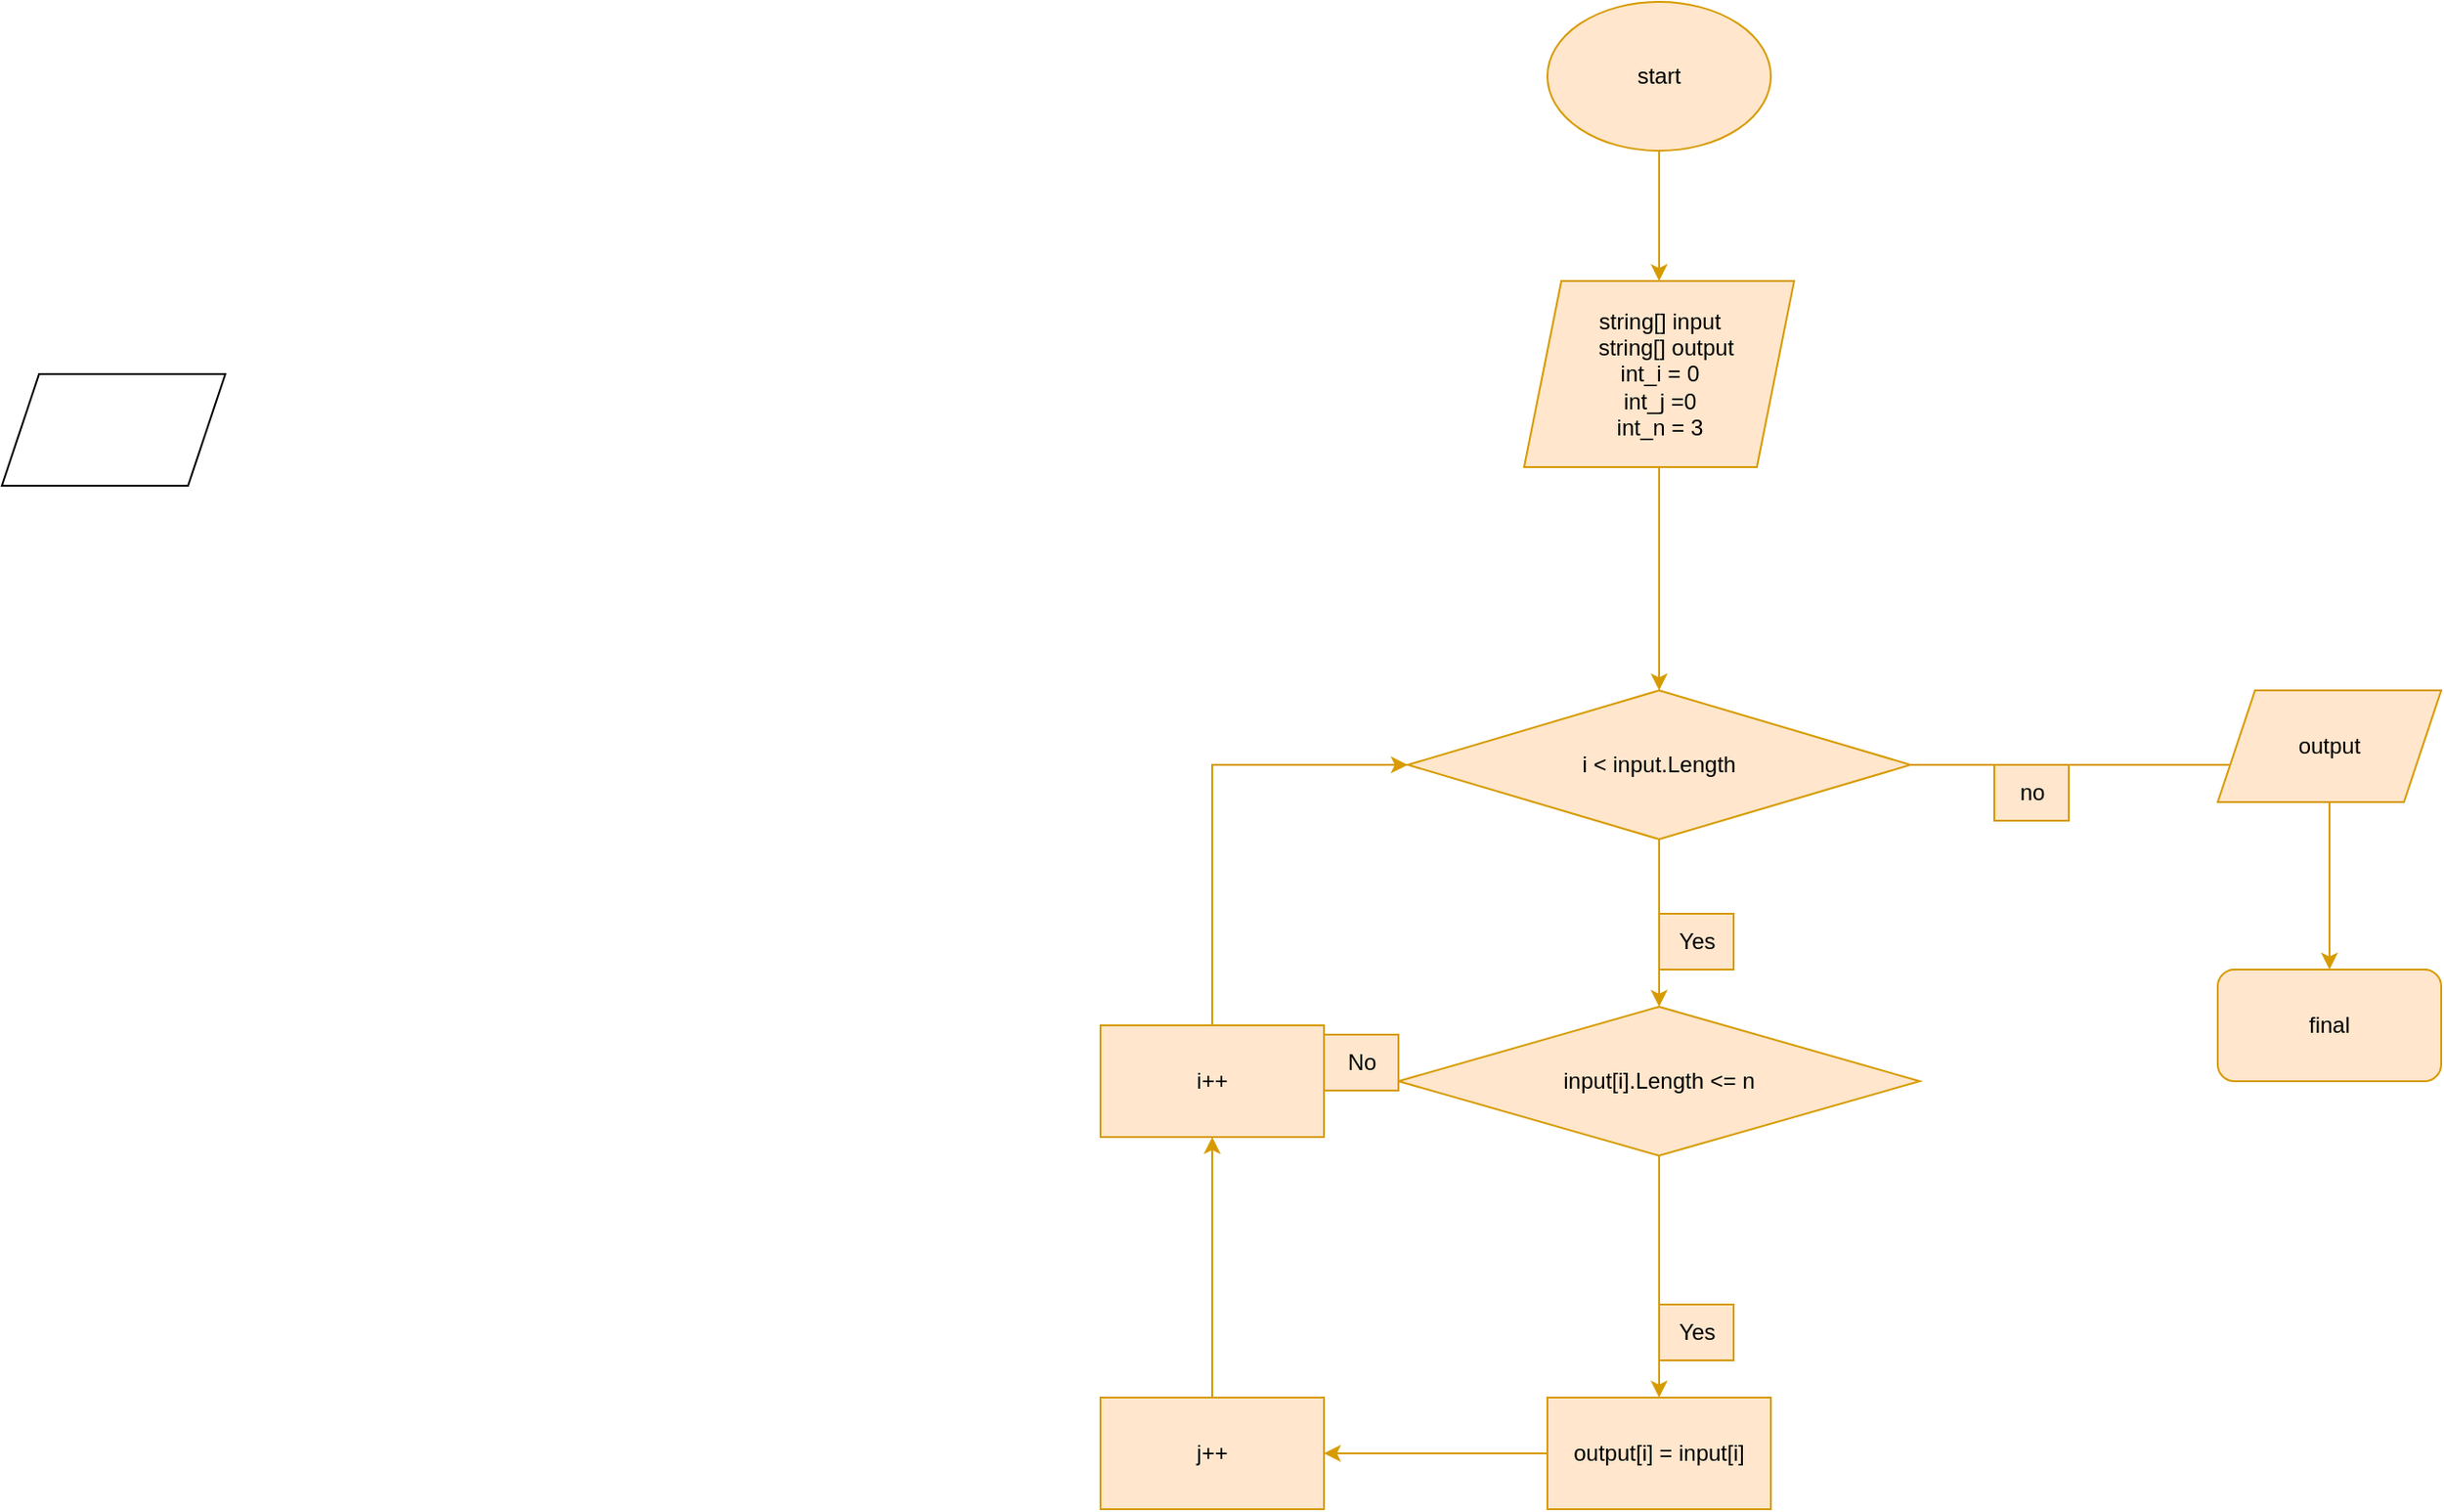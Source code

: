 <mxfile version="20.6.2" type="device"><diagram id="C5RBs43oDa-KdzZeNtuy" name="Page-1"><mxGraphModel dx="1168" dy="624" grid="1" gridSize="10" guides="1" tooltips="1" connect="1" arrows="1" fold="1" page="1" pageScale="1" pageWidth="827" pageHeight="1169" math="0" shadow="0"><root><mxCell id="WIyWlLk6GJQsqaUBKTNV-0"/><mxCell id="WIyWlLk6GJQsqaUBKTNV-1" parent="WIyWlLk6GJQsqaUBKTNV-0"/><mxCell id="NM0by5GeaeGmjzx-i7hd-10" style="edgeStyle=orthogonalEdgeStyle;rounded=0;orthogonalLoop=1;jettySize=auto;html=1;entryX=0.5;entryY=0;entryDx=0;entryDy=0;fillColor=#ffe6cc;strokeColor=#d79b00;" edge="1" parent="WIyWlLk6GJQsqaUBKTNV-1" source="NM0by5GeaeGmjzx-i7hd-0" target="NM0by5GeaeGmjzx-i7hd-1"><mxGeometry relative="1" as="geometry"/></mxCell><mxCell id="NM0by5GeaeGmjzx-i7hd-0" value="start" style="ellipse;whiteSpace=wrap;html=1;fillColor=#ffe6cc;strokeColor=#d79b00;" vertex="1" parent="WIyWlLk6GJQsqaUBKTNV-1"><mxGeometry x="160" y="30" width="120" height="80" as="geometry"/></mxCell><mxCell id="NM0by5GeaeGmjzx-i7hd-11" style="edgeStyle=orthogonalEdgeStyle;rounded=0;orthogonalLoop=1;jettySize=auto;html=1;entryX=0.5;entryY=0;entryDx=0;entryDy=0;fillColor=#ffe6cc;strokeColor=#d79b00;" edge="1" parent="WIyWlLk6GJQsqaUBKTNV-1" source="NM0by5GeaeGmjzx-i7hd-1" target="NM0by5GeaeGmjzx-i7hd-3"><mxGeometry relative="1" as="geometry"/></mxCell><mxCell id="NM0by5GeaeGmjzx-i7hd-1" value="string[] input&lt;br&gt;&amp;nbsp; string[] output&lt;br&gt;int_i = 0&lt;br&gt;int_j =0&lt;br&gt;int_n = 3" style="shape=parallelogram;perimeter=parallelogramPerimeter;whiteSpace=wrap;html=1;fixedSize=1;fillColor=#ffe6cc;strokeColor=#d79b00;" vertex="1" parent="WIyWlLk6GJQsqaUBKTNV-1"><mxGeometry x="147.5" y="180" width="145" height="100" as="geometry"/></mxCell><mxCell id="NM0by5GeaeGmjzx-i7hd-2" value="" style="shape=parallelogram;perimeter=parallelogramPerimeter;whiteSpace=wrap;html=1;fixedSize=1;" vertex="1" parent="WIyWlLk6GJQsqaUBKTNV-1"><mxGeometry x="-670" y="230" width="120" height="60" as="geometry"/></mxCell><mxCell id="NM0by5GeaeGmjzx-i7hd-12" style="edgeStyle=orthogonalEdgeStyle;rounded=0;orthogonalLoop=1;jettySize=auto;html=1;entryX=0.167;entryY=0.667;entryDx=0;entryDy=0;entryPerimeter=0;fillColor=#ffe6cc;strokeColor=#d79b00;" edge="1" parent="WIyWlLk6GJQsqaUBKTNV-1" source="NM0by5GeaeGmjzx-i7hd-3" target="NM0by5GeaeGmjzx-i7hd-5"><mxGeometry relative="1" as="geometry"/></mxCell><mxCell id="NM0by5GeaeGmjzx-i7hd-15" value="" style="edgeStyle=orthogonalEdgeStyle;rounded=0;orthogonalLoop=1;jettySize=auto;html=1;fillColor=#ffe6cc;strokeColor=#d79b00;" edge="1" parent="WIyWlLk6GJQsqaUBKTNV-1" source="NM0by5GeaeGmjzx-i7hd-3" target="NM0by5GeaeGmjzx-i7hd-4"><mxGeometry relative="1" as="geometry"/></mxCell><mxCell id="NM0by5GeaeGmjzx-i7hd-3" value="i &amp;lt; input.Length" style="rhombus;whiteSpace=wrap;html=1;fillColor=#ffe6cc;strokeColor=#d79b00;" vertex="1" parent="WIyWlLk6GJQsqaUBKTNV-1"><mxGeometry x="85" y="400" width="270" height="80" as="geometry"/></mxCell><mxCell id="NM0by5GeaeGmjzx-i7hd-16" style="edgeStyle=orthogonalEdgeStyle;rounded=0;orthogonalLoop=1;jettySize=auto;html=1;entryX=0.5;entryY=0;entryDx=0;entryDy=0;fillColor=#ffe6cc;strokeColor=#d79b00;" edge="1" parent="WIyWlLk6GJQsqaUBKTNV-1" source="NM0by5GeaeGmjzx-i7hd-4" target="NM0by5GeaeGmjzx-i7hd-7"><mxGeometry relative="1" as="geometry"/></mxCell><mxCell id="NM0by5GeaeGmjzx-i7hd-4" value="input[i].Length &amp;lt;= n" style="rhombus;whiteSpace=wrap;html=1;fillColor=#ffe6cc;strokeColor=#d79b00;" vertex="1" parent="WIyWlLk6GJQsqaUBKTNV-1"><mxGeometry x="80" y="570" width="280" height="80" as="geometry"/></mxCell><mxCell id="NM0by5GeaeGmjzx-i7hd-24" value="" style="edgeStyle=orthogonalEdgeStyle;rounded=0;orthogonalLoop=1;jettySize=auto;html=1;fillColor=#ffe6cc;strokeColor=#d79b00;" edge="1" parent="WIyWlLk6GJQsqaUBKTNV-1" source="NM0by5GeaeGmjzx-i7hd-5" target="NM0by5GeaeGmjzx-i7hd-6"><mxGeometry relative="1" as="geometry"/></mxCell><mxCell id="NM0by5GeaeGmjzx-i7hd-5" value="output" style="shape=parallelogram;perimeter=parallelogramPerimeter;whiteSpace=wrap;html=1;fixedSize=1;fillColor=#ffe6cc;strokeColor=#d79b00;" vertex="1" parent="WIyWlLk6GJQsqaUBKTNV-1"><mxGeometry x="520" y="400" width="120" height="60" as="geometry"/></mxCell><mxCell id="NM0by5GeaeGmjzx-i7hd-6" value="final" style="rounded=1;whiteSpace=wrap;html=1;fillColor=#ffe6cc;strokeColor=#d79b00;" vertex="1" parent="WIyWlLk6GJQsqaUBKTNV-1"><mxGeometry x="520" y="550" width="120" height="60" as="geometry"/></mxCell><mxCell id="NM0by5GeaeGmjzx-i7hd-19" style="edgeStyle=orthogonalEdgeStyle;rounded=0;orthogonalLoop=1;jettySize=auto;html=1;entryX=1;entryY=0.5;entryDx=0;entryDy=0;fillColor=#ffe6cc;strokeColor=#d79b00;" edge="1" parent="WIyWlLk6GJQsqaUBKTNV-1" source="NM0by5GeaeGmjzx-i7hd-7" target="NM0by5GeaeGmjzx-i7hd-8"><mxGeometry relative="1" as="geometry"/></mxCell><mxCell id="NM0by5GeaeGmjzx-i7hd-7" value="output[i] = input[i]" style="rounded=0;whiteSpace=wrap;html=1;fillColor=#ffe6cc;strokeColor=#d79b00;" vertex="1" parent="WIyWlLk6GJQsqaUBKTNV-1"><mxGeometry x="160" y="780" width="120" height="60" as="geometry"/></mxCell><mxCell id="NM0by5GeaeGmjzx-i7hd-20" style="edgeStyle=orthogonalEdgeStyle;rounded=0;orthogonalLoop=1;jettySize=auto;html=1;entryX=0.5;entryY=1;entryDx=0;entryDy=0;fillColor=#ffe6cc;strokeColor=#d79b00;" edge="1" parent="WIyWlLk6GJQsqaUBKTNV-1" source="NM0by5GeaeGmjzx-i7hd-8" target="NM0by5GeaeGmjzx-i7hd-9"><mxGeometry relative="1" as="geometry"/></mxCell><mxCell id="NM0by5GeaeGmjzx-i7hd-8" value="j++" style="rounded=0;whiteSpace=wrap;html=1;fillColor=#ffe6cc;strokeColor=#d79b00;" vertex="1" parent="WIyWlLk6GJQsqaUBKTNV-1"><mxGeometry x="-80" y="780" width="120" height="60" as="geometry"/></mxCell><mxCell id="NM0by5GeaeGmjzx-i7hd-21" style="edgeStyle=orthogonalEdgeStyle;rounded=0;orthogonalLoop=1;jettySize=auto;html=1;entryX=0;entryY=0.5;entryDx=0;entryDy=0;fillColor=#ffe6cc;strokeColor=#d79b00;" edge="1" parent="WIyWlLk6GJQsqaUBKTNV-1" source="NM0by5GeaeGmjzx-i7hd-9" target="NM0by5GeaeGmjzx-i7hd-3"><mxGeometry relative="1" as="geometry"><Array as="points"><mxPoint x="-20" y="440"/></Array></mxGeometry></mxCell><mxCell id="NM0by5GeaeGmjzx-i7hd-22" style="edgeStyle=orthogonalEdgeStyle;rounded=0;orthogonalLoop=1;jettySize=auto;html=1;entryX=0;entryY=0.5;entryDx=0;entryDy=0;fillColor=#ffe6cc;strokeColor=#d79b00;" edge="1" parent="WIyWlLk6GJQsqaUBKTNV-1" source="NM0by5GeaeGmjzx-i7hd-9" target="NM0by5GeaeGmjzx-i7hd-4"><mxGeometry relative="1" as="geometry"/></mxCell><mxCell id="NM0by5GeaeGmjzx-i7hd-9" value="i++" style="rounded=0;whiteSpace=wrap;html=1;fillColor=#ffe6cc;strokeColor=#d79b00;" vertex="1" parent="WIyWlLk6GJQsqaUBKTNV-1"><mxGeometry x="-80" y="580" width="120" height="60" as="geometry"/></mxCell><mxCell id="NM0by5GeaeGmjzx-i7hd-13" value="no" style="text;html=1;align=center;verticalAlign=middle;resizable=0;points=[];autosize=1;strokeColor=#d79b00;fillColor=#ffe6cc;" vertex="1" parent="WIyWlLk6GJQsqaUBKTNV-1"><mxGeometry x="400" y="440" width="40" height="30" as="geometry"/></mxCell><mxCell id="NM0by5GeaeGmjzx-i7hd-17" value="Yes" style="text;html=1;align=center;verticalAlign=middle;resizable=0;points=[];autosize=1;strokeColor=#d79b00;fillColor=#ffe6cc;" vertex="1" parent="WIyWlLk6GJQsqaUBKTNV-1"><mxGeometry x="220" y="520" width="40" height="30" as="geometry"/></mxCell><mxCell id="NM0by5GeaeGmjzx-i7hd-18" value="Yes" style="text;html=1;align=center;verticalAlign=middle;resizable=0;points=[];autosize=1;strokeColor=#d79b00;fillColor=#ffe6cc;" vertex="1" parent="WIyWlLk6GJQsqaUBKTNV-1"><mxGeometry x="220" y="730" width="40" height="30" as="geometry"/></mxCell><mxCell id="NM0by5GeaeGmjzx-i7hd-23" value="No" style="text;html=1;align=center;verticalAlign=middle;resizable=0;points=[];autosize=1;strokeColor=#d79b00;fillColor=#ffe6cc;" vertex="1" parent="WIyWlLk6GJQsqaUBKTNV-1"><mxGeometry x="40" y="585" width="40" height="30" as="geometry"/></mxCell></root></mxGraphModel></diagram></mxfile>